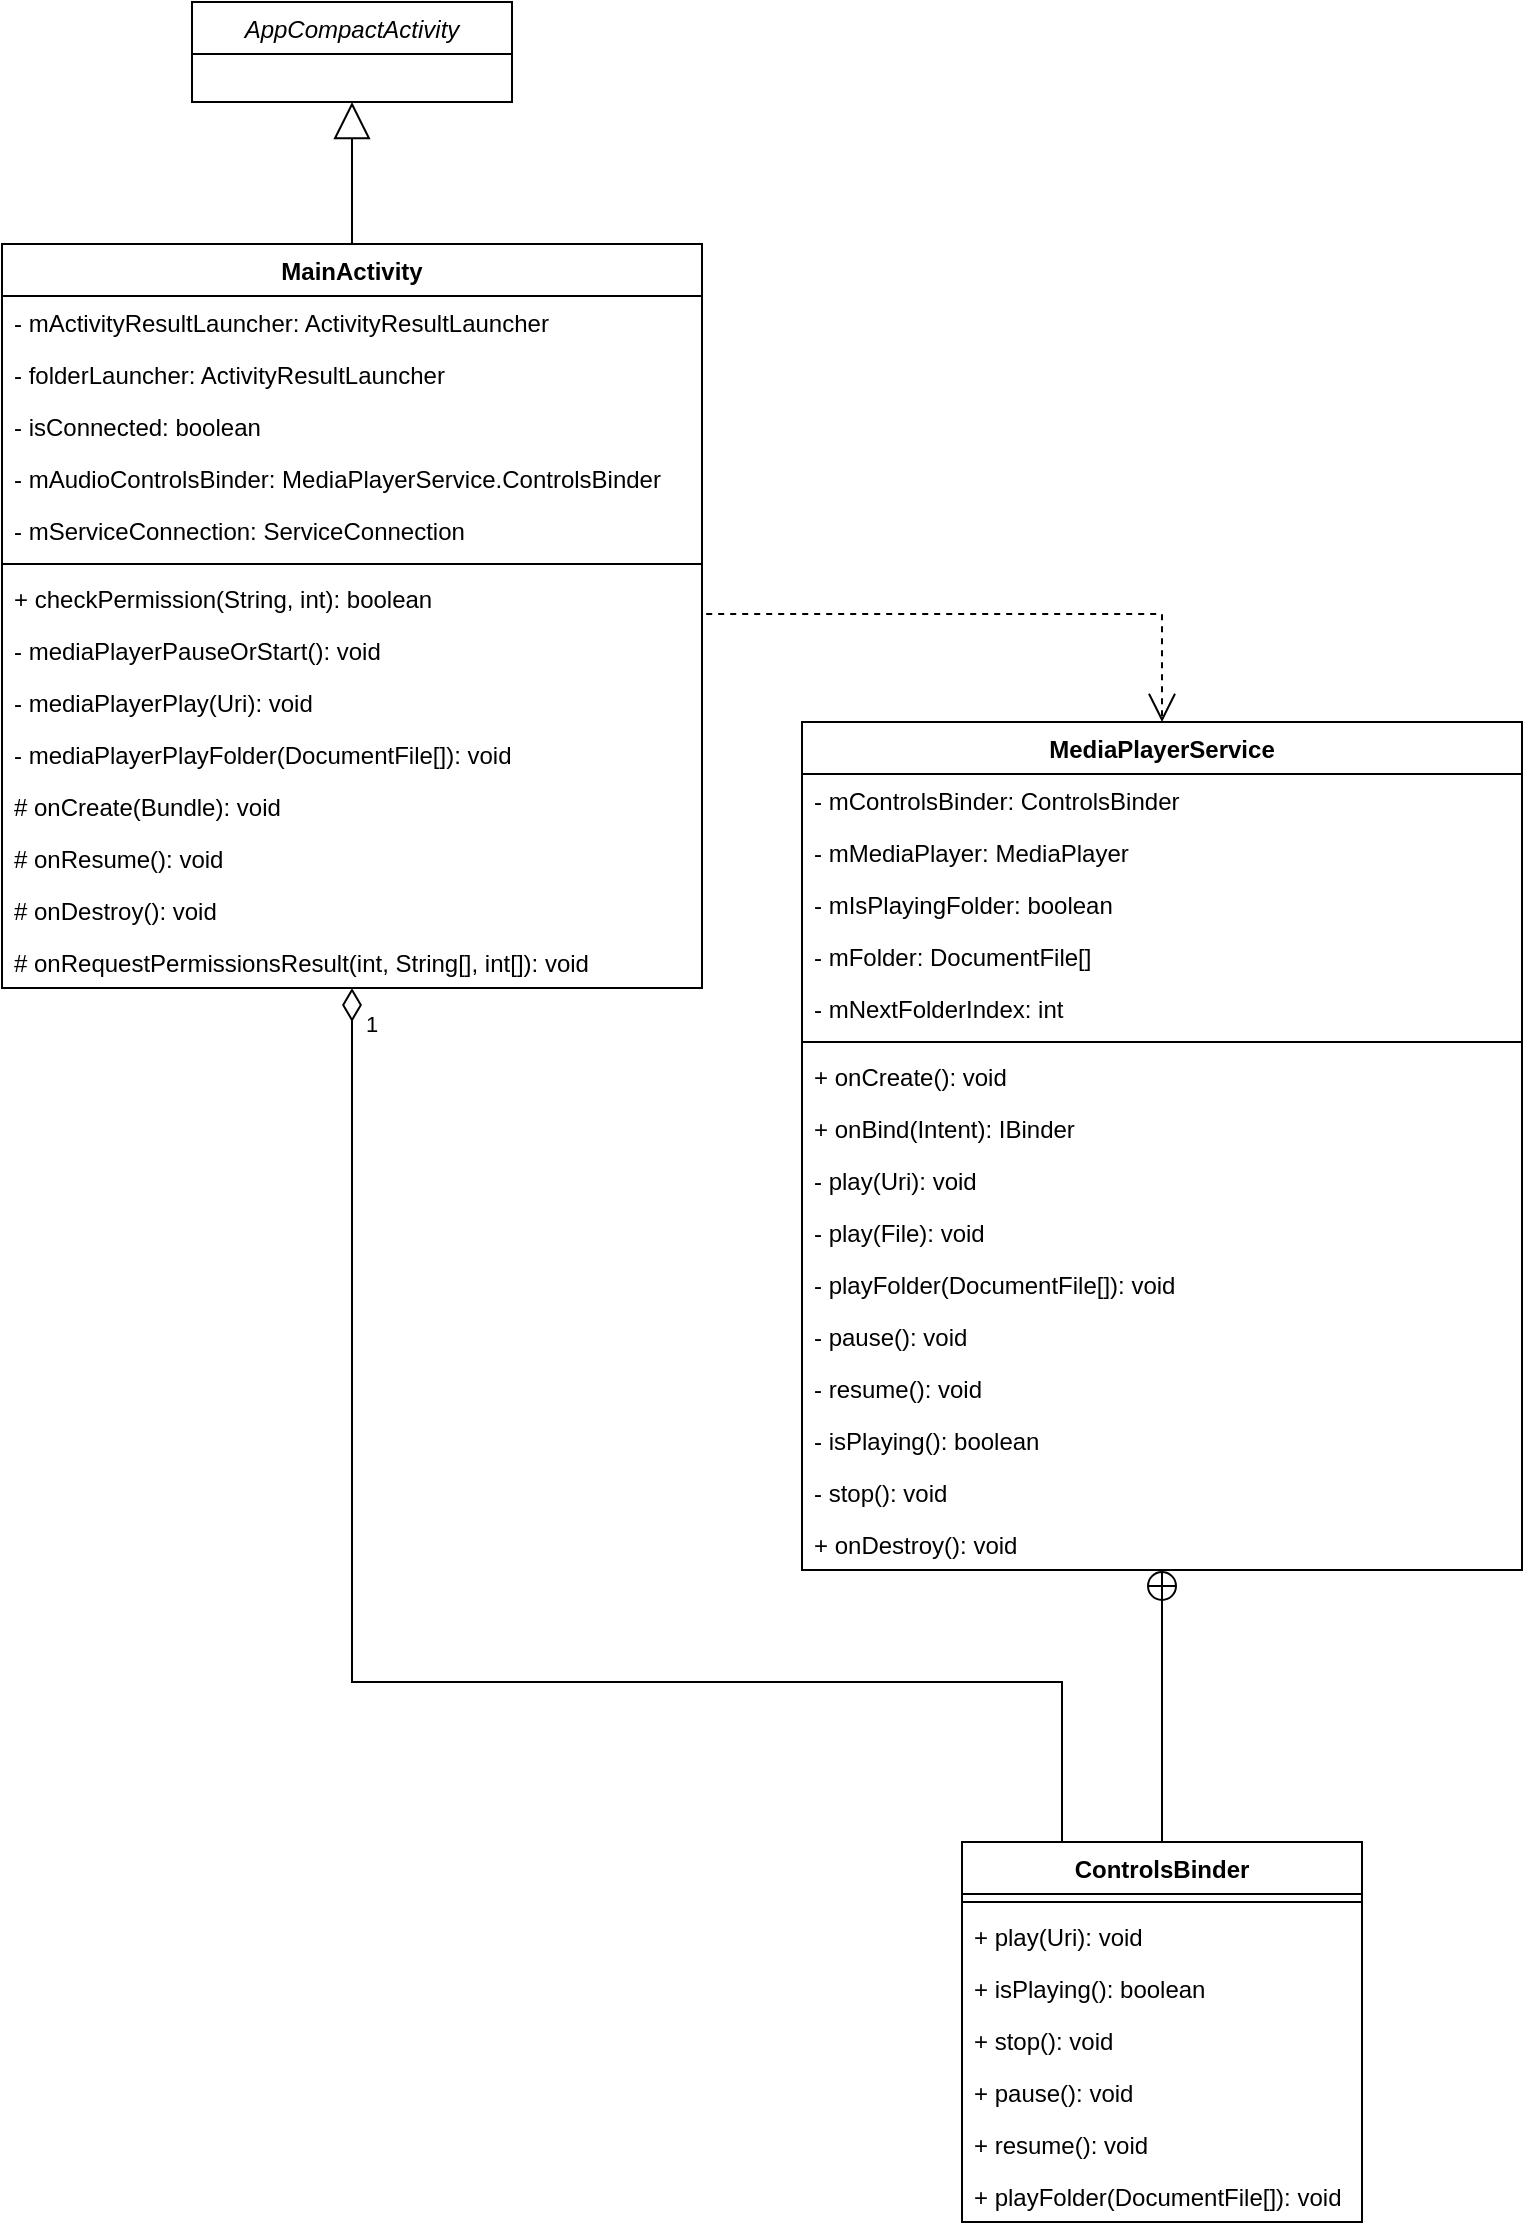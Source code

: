 <mxfile version="17.2.4" type="device"><diagram id="C5RBs43oDa-KdzZeNtuy" name="Page-1"><mxGraphModel dx="1422" dy="995" grid="1" gridSize="10" guides="1" tooltips="1" connect="1" arrows="1" fold="1" page="1" pageScale="1" pageWidth="827" pageHeight="1169" math="0" shadow="0"><root><mxCell id="WIyWlLk6GJQsqaUBKTNV-0"/><mxCell id="WIyWlLk6GJQsqaUBKTNV-1" parent="WIyWlLk6GJQsqaUBKTNV-0"/><mxCell id="zkfFHV4jXpPFQw0GAbJ--0" value="AppCompactActivity" style="swimlane;fontStyle=2;align=center;verticalAlign=top;childLayout=stackLayout;horizontal=1;startSize=26;horizontalStack=0;resizeParent=1;resizeLast=0;collapsible=1;marginBottom=0;rounded=0;shadow=0;strokeWidth=1;" parent="WIyWlLk6GJQsqaUBKTNV-1" vertex="1"><mxGeometry x="135" y="40" width="160" height="50" as="geometry"><mxRectangle x="230" y="140" width="160" height="26" as="alternateBounds"/></mxGeometry></mxCell><mxCell id="f43jgIE_6Io_MxgB3emV-0" value="MainActivity" style="swimlane;fontStyle=1;align=center;verticalAlign=top;childLayout=stackLayout;horizontal=1;startSize=26;horizontalStack=0;resizeParent=1;resizeParentMax=0;resizeLast=0;collapsible=1;marginBottom=0;" vertex="1" parent="WIyWlLk6GJQsqaUBKTNV-1"><mxGeometry x="40" y="161" width="350" height="372" as="geometry"/></mxCell><mxCell id="f43jgIE_6Io_MxgB3emV-1" value="- mActivityResultLauncher: ActivityResultLauncher" style="text;strokeColor=none;fillColor=none;align=left;verticalAlign=top;spacingLeft=4;spacingRight=4;overflow=hidden;rotatable=0;points=[[0,0.5],[1,0.5]];portConstraint=eastwest;" vertex="1" parent="f43jgIE_6Io_MxgB3emV-0"><mxGeometry y="26" width="350" height="26" as="geometry"/></mxCell><mxCell id="f43jgIE_6Io_MxgB3emV-4" value="- folderLauncher: ActivityResultLauncher" style="text;strokeColor=none;fillColor=none;align=left;verticalAlign=top;spacingLeft=4;spacingRight=4;overflow=hidden;rotatable=0;points=[[0,0.5],[1,0.5]];portConstraint=eastwest;" vertex="1" parent="f43jgIE_6Io_MxgB3emV-0"><mxGeometry y="52" width="350" height="26" as="geometry"/></mxCell><mxCell id="f43jgIE_6Io_MxgB3emV-6" value="- isConnected: boolean" style="text;strokeColor=none;fillColor=none;align=left;verticalAlign=top;spacingLeft=4;spacingRight=4;overflow=hidden;rotatable=0;points=[[0,0.5],[1,0.5]];portConstraint=eastwest;" vertex="1" parent="f43jgIE_6Io_MxgB3emV-0"><mxGeometry y="78" width="350" height="26" as="geometry"/></mxCell><mxCell id="f43jgIE_6Io_MxgB3emV-7" value="- mAudioControlsBinder: MediaPlayerService.ControlsBinder" style="text;strokeColor=none;fillColor=none;align=left;verticalAlign=top;spacingLeft=4;spacingRight=4;overflow=hidden;rotatable=0;points=[[0,0.5],[1,0.5]];portConstraint=eastwest;" vertex="1" parent="f43jgIE_6Io_MxgB3emV-0"><mxGeometry y="104" width="350" height="26" as="geometry"/></mxCell><mxCell id="f43jgIE_6Io_MxgB3emV-8" value="- mServiceConnection: ServiceConnection" style="text;strokeColor=none;fillColor=none;align=left;verticalAlign=top;spacingLeft=4;spacingRight=4;overflow=hidden;rotatable=0;points=[[0,0.5],[1,0.5]];portConstraint=eastwest;" vertex="1" parent="f43jgIE_6Io_MxgB3emV-0"><mxGeometry y="130" width="350" height="26" as="geometry"/></mxCell><mxCell id="f43jgIE_6Io_MxgB3emV-2" value="" style="line;strokeWidth=1;fillColor=none;align=left;verticalAlign=middle;spacingTop=-1;spacingLeft=3;spacingRight=3;rotatable=0;labelPosition=right;points=[];portConstraint=eastwest;" vertex="1" parent="f43jgIE_6Io_MxgB3emV-0"><mxGeometry y="156" width="350" height="8" as="geometry"/></mxCell><mxCell id="f43jgIE_6Io_MxgB3emV-3" value="+ checkPermission(String, int): boolean" style="text;strokeColor=none;fillColor=none;align=left;verticalAlign=top;spacingLeft=4;spacingRight=4;overflow=hidden;rotatable=0;points=[[0,0.5],[1,0.5]];portConstraint=eastwest;" vertex="1" parent="f43jgIE_6Io_MxgB3emV-0"><mxGeometry y="164" width="350" height="26" as="geometry"/></mxCell><mxCell id="f43jgIE_6Io_MxgB3emV-5" value="- mediaPlayerPauseOrStart(): void" style="text;strokeColor=none;fillColor=none;align=left;verticalAlign=top;spacingLeft=4;spacingRight=4;overflow=hidden;rotatable=0;points=[[0,0.5],[1,0.5]];portConstraint=eastwest;" vertex="1" parent="f43jgIE_6Io_MxgB3emV-0"><mxGeometry y="190" width="350" height="26" as="geometry"/></mxCell><mxCell id="f43jgIE_6Io_MxgB3emV-9" value="- mediaPlayerPlay(Uri): void" style="text;strokeColor=none;fillColor=none;align=left;verticalAlign=top;spacingLeft=4;spacingRight=4;overflow=hidden;rotatable=0;points=[[0,0.5],[1,0.5]];portConstraint=eastwest;" vertex="1" parent="f43jgIE_6Io_MxgB3emV-0"><mxGeometry y="216" width="350" height="26" as="geometry"/></mxCell><mxCell id="f43jgIE_6Io_MxgB3emV-10" value="- mediaPlayerPlayFolder(DocumentFile[]): void" style="text;strokeColor=none;fillColor=none;align=left;verticalAlign=top;spacingLeft=4;spacingRight=4;overflow=hidden;rotatable=0;points=[[0,0.5],[1,0.5]];portConstraint=eastwest;" vertex="1" parent="f43jgIE_6Io_MxgB3emV-0"><mxGeometry y="242" width="350" height="26" as="geometry"/></mxCell><mxCell id="f43jgIE_6Io_MxgB3emV-11" value="# onCreate(Bundle): void" style="text;strokeColor=none;fillColor=none;align=left;verticalAlign=top;spacingLeft=4;spacingRight=4;overflow=hidden;rotatable=0;points=[[0,0.5],[1,0.5]];portConstraint=eastwest;" vertex="1" parent="f43jgIE_6Io_MxgB3emV-0"><mxGeometry y="268" width="350" height="26" as="geometry"/></mxCell><mxCell id="f43jgIE_6Io_MxgB3emV-12" value="# onResume(): void" style="text;strokeColor=none;fillColor=none;align=left;verticalAlign=top;spacingLeft=4;spacingRight=4;overflow=hidden;rotatable=0;points=[[0,0.5],[1,0.5]];portConstraint=eastwest;" vertex="1" parent="f43jgIE_6Io_MxgB3emV-0"><mxGeometry y="294" width="350" height="26" as="geometry"/></mxCell><mxCell id="f43jgIE_6Io_MxgB3emV-13" value="# onDestroy(): void" style="text;strokeColor=none;fillColor=none;align=left;verticalAlign=top;spacingLeft=4;spacingRight=4;overflow=hidden;rotatable=0;points=[[0,0.5],[1,0.5]];portConstraint=eastwest;" vertex="1" parent="f43jgIE_6Io_MxgB3emV-0"><mxGeometry y="320" width="350" height="26" as="geometry"/></mxCell><mxCell id="f43jgIE_6Io_MxgB3emV-14" value="# onRequestPermissionsResult(int, String[], int[]): void" style="text;strokeColor=none;fillColor=none;align=left;verticalAlign=top;spacingLeft=4;spacingRight=4;overflow=hidden;rotatable=0;points=[[0,0.5],[1,0.5]];portConstraint=eastwest;" vertex="1" parent="f43jgIE_6Io_MxgB3emV-0"><mxGeometry y="346" width="350" height="26" as="geometry"/></mxCell><mxCell id="f43jgIE_6Io_MxgB3emV-32" value="" style="endArrow=block;endSize=16;endFill=0;html=1;rounded=0;exitX=0.5;exitY=0;exitDx=0;exitDy=0;entryX=0.5;entryY=1;entryDx=0;entryDy=0;" edge="1" parent="WIyWlLk6GJQsqaUBKTNV-1" source="f43jgIE_6Io_MxgB3emV-0" target="zkfFHV4jXpPFQw0GAbJ--0"><mxGeometry x="0.155" y="-45" width="160" relative="1" as="geometry"><mxPoint x="470" y="250" as="sourcePoint"/><mxPoint x="630" y="250" as="targetPoint"/><mxPoint as="offset"/></mxGeometry></mxCell><mxCell id="f43jgIE_6Io_MxgB3emV-36" value="MediaPlayerService" style="swimlane;fontStyle=1;align=center;verticalAlign=top;childLayout=stackLayout;horizontal=1;startSize=26;horizontalStack=0;resizeParent=1;resizeParentMax=0;resizeLast=0;collapsible=1;marginBottom=0;" vertex="1" parent="WIyWlLk6GJQsqaUBKTNV-1"><mxGeometry x="440" y="400" width="360" height="424" as="geometry"/></mxCell><mxCell id="f43jgIE_6Io_MxgB3emV-37" value="- mControlsBinder: ControlsBinder" style="text;strokeColor=none;fillColor=none;align=left;verticalAlign=top;spacingLeft=4;spacingRight=4;overflow=hidden;rotatable=0;points=[[0,0.5],[1,0.5]];portConstraint=eastwest;" vertex="1" parent="f43jgIE_6Io_MxgB3emV-36"><mxGeometry y="26" width="360" height="26" as="geometry"/></mxCell><mxCell id="f43jgIE_6Io_MxgB3emV-38" value="- mMediaPlayer: MediaPlayer" style="text;strokeColor=none;fillColor=none;align=left;verticalAlign=top;spacingLeft=4;spacingRight=4;overflow=hidden;rotatable=0;points=[[0,0.5],[1,0.5]];portConstraint=eastwest;" vertex="1" parent="f43jgIE_6Io_MxgB3emV-36"><mxGeometry y="52" width="360" height="26" as="geometry"/></mxCell><mxCell id="f43jgIE_6Io_MxgB3emV-39" value="- mIsPlayingFolder: boolean" style="text;strokeColor=none;fillColor=none;align=left;verticalAlign=top;spacingLeft=4;spacingRight=4;overflow=hidden;rotatable=0;points=[[0,0.5],[1,0.5]];portConstraint=eastwest;" vertex="1" parent="f43jgIE_6Io_MxgB3emV-36"><mxGeometry y="78" width="360" height="26" as="geometry"/></mxCell><mxCell id="f43jgIE_6Io_MxgB3emV-40" value="- mFolder: DocumentFile[]" style="text;strokeColor=none;fillColor=none;align=left;verticalAlign=top;spacingLeft=4;spacingRight=4;overflow=hidden;rotatable=0;points=[[0,0.5],[1,0.5]];portConstraint=eastwest;" vertex="1" parent="f43jgIE_6Io_MxgB3emV-36"><mxGeometry y="104" width="360" height="26" as="geometry"/></mxCell><mxCell id="f43jgIE_6Io_MxgB3emV-41" value="- mNextFolderIndex: int" style="text;strokeColor=none;fillColor=none;align=left;verticalAlign=top;spacingLeft=4;spacingRight=4;overflow=hidden;rotatable=0;points=[[0,0.5],[1,0.5]];portConstraint=eastwest;" vertex="1" parent="f43jgIE_6Io_MxgB3emV-36"><mxGeometry y="130" width="360" height="26" as="geometry"/></mxCell><mxCell id="f43jgIE_6Io_MxgB3emV-42" value="" style="line;strokeWidth=1;fillColor=none;align=left;verticalAlign=middle;spacingTop=-1;spacingLeft=3;spacingRight=3;rotatable=0;labelPosition=right;points=[];portConstraint=eastwest;" vertex="1" parent="f43jgIE_6Io_MxgB3emV-36"><mxGeometry y="156" width="360" height="8" as="geometry"/></mxCell><mxCell id="f43jgIE_6Io_MxgB3emV-47" value="+ onCreate(): void" style="text;strokeColor=none;fillColor=none;align=left;verticalAlign=top;spacingLeft=4;spacingRight=4;overflow=hidden;rotatable=0;points=[[0,0.5],[1,0.5]];portConstraint=eastwest;" vertex="1" parent="f43jgIE_6Io_MxgB3emV-36"><mxGeometry y="164" width="360" height="26" as="geometry"/></mxCell><mxCell id="f43jgIE_6Io_MxgB3emV-48" value="+ onBind(Intent): IBinder" style="text;strokeColor=none;fillColor=none;align=left;verticalAlign=top;spacingLeft=4;spacingRight=4;overflow=hidden;rotatable=0;points=[[0,0.5],[1,0.5]];portConstraint=eastwest;" vertex="1" parent="f43jgIE_6Io_MxgB3emV-36"><mxGeometry y="190" width="360" height="26" as="geometry"/></mxCell><mxCell id="f43jgIE_6Io_MxgB3emV-45" value="- play(Uri): void" style="text;strokeColor=none;fillColor=none;align=left;verticalAlign=top;spacingLeft=4;spacingRight=4;overflow=hidden;rotatable=0;points=[[0,0.5],[1,0.5]];portConstraint=eastwest;" vertex="1" parent="f43jgIE_6Io_MxgB3emV-36"><mxGeometry y="216" width="360" height="26" as="geometry"/></mxCell><mxCell id="f43jgIE_6Io_MxgB3emV-46" value="- play(File): void" style="text;strokeColor=none;fillColor=none;align=left;verticalAlign=top;spacingLeft=4;spacingRight=4;overflow=hidden;rotatable=0;points=[[0,0.5],[1,0.5]];portConstraint=eastwest;" vertex="1" parent="f43jgIE_6Io_MxgB3emV-36"><mxGeometry y="242" width="360" height="26" as="geometry"/></mxCell><mxCell id="f43jgIE_6Io_MxgB3emV-52" value="- playFolder(DocumentFile[]): void" style="text;strokeColor=none;fillColor=none;align=left;verticalAlign=top;spacingLeft=4;spacingRight=4;overflow=hidden;rotatable=0;points=[[0,0.5],[1,0.5]];portConstraint=eastwest;" vertex="1" parent="f43jgIE_6Io_MxgB3emV-36"><mxGeometry y="268" width="360" height="26" as="geometry"/></mxCell><mxCell id="f43jgIE_6Io_MxgB3emV-49" value="- pause(): void" style="text;strokeColor=none;fillColor=none;align=left;verticalAlign=top;spacingLeft=4;spacingRight=4;overflow=hidden;rotatable=0;points=[[0,0.5],[1,0.5]];portConstraint=eastwest;" vertex="1" parent="f43jgIE_6Io_MxgB3emV-36"><mxGeometry y="294" width="360" height="26" as="geometry"/></mxCell><mxCell id="f43jgIE_6Io_MxgB3emV-50" value="- resume(): void" style="text;strokeColor=none;fillColor=none;align=left;verticalAlign=top;spacingLeft=4;spacingRight=4;overflow=hidden;rotatable=0;points=[[0,0.5],[1,0.5]];portConstraint=eastwest;" vertex="1" parent="f43jgIE_6Io_MxgB3emV-36"><mxGeometry y="320" width="360" height="26" as="geometry"/></mxCell><mxCell id="f43jgIE_6Io_MxgB3emV-53" value="- isPlaying(): boolean" style="text;strokeColor=none;fillColor=none;align=left;verticalAlign=top;spacingLeft=4;spacingRight=4;overflow=hidden;rotatable=0;points=[[0,0.5],[1,0.5]];portConstraint=eastwest;" vertex="1" parent="f43jgIE_6Io_MxgB3emV-36"><mxGeometry y="346" width="360" height="26" as="geometry"/></mxCell><mxCell id="f43jgIE_6Io_MxgB3emV-54" value="- stop(): void" style="text;strokeColor=none;fillColor=none;align=left;verticalAlign=top;spacingLeft=4;spacingRight=4;overflow=hidden;rotatable=0;points=[[0,0.5],[1,0.5]];portConstraint=eastwest;" vertex="1" parent="f43jgIE_6Io_MxgB3emV-36"><mxGeometry y="372" width="360" height="26" as="geometry"/></mxCell><mxCell id="f43jgIE_6Io_MxgB3emV-55" value="+ onDestroy(): void" style="text;strokeColor=none;fillColor=none;align=left;verticalAlign=top;spacingLeft=4;spacingRight=4;overflow=hidden;rotatable=0;points=[[0,0.5],[1,0.5]];portConstraint=eastwest;" vertex="1" parent="f43jgIE_6Io_MxgB3emV-36"><mxGeometry y="398" width="360" height="26" as="geometry"/></mxCell><mxCell id="f43jgIE_6Io_MxgB3emV-60" value="ControlsBinder" style="swimlane;fontStyle=1;align=center;verticalAlign=top;childLayout=stackLayout;horizontal=1;startSize=26;horizontalStack=0;resizeParent=1;resizeParentMax=0;resizeLast=0;collapsible=1;marginBottom=0;" vertex="1" parent="WIyWlLk6GJQsqaUBKTNV-1"><mxGeometry x="520" y="960" width="200" height="190" as="geometry"/></mxCell><mxCell id="f43jgIE_6Io_MxgB3emV-62" value="" style="line;strokeWidth=1;fillColor=none;align=left;verticalAlign=middle;spacingTop=-1;spacingLeft=3;spacingRight=3;rotatable=0;labelPosition=right;points=[];portConstraint=eastwest;" vertex="1" parent="f43jgIE_6Io_MxgB3emV-60"><mxGeometry y="26" width="200" height="8" as="geometry"/></mxCell><mxCell id="f43jgIE_6Io_MxgB3emV-63" value="+ play(Uri): void" style="text;strokeColor=none;fillColor=none;align=left;verticalAlign=top;spacingLeft=4;spacingRight=4;overflow=hidden;rotatable=0;points=[[0,0.5],[1,0.5]];portConstraint=eastwest;" vertex="1" parent="f43jgIE_6Io_MxgB3emV-60"><mxGeometry y="34" width="200" height="26" as="geometry"/></mxCell><mxCell id="f43jgIE_6Io_MxgB3emV-65" value="+ isPlaying(): boolean" style="text;strokeColor=none;fillColor=none;align=left;verticalAlign=top;spacingLeft=4;spacingRight=4;overflow=hidden;rotatable=0;points=[[0,0.5],[1,0.5]];portConstraint=eastwest;" vertex="1" parent="f43jgIE_6Io_MxgB3emV-60"><mxGeometry y="60" width="200" height="26" as="geometry"/></mxCell><mxCell id="f43jgIE_6Io_MxgB3emV-69" value="+ stop(): void" style="text;strokeColor=none;fillColor=none;align=left;verticalAlign=top;spacingLeft=4;spacingRight=4;overflow=hidden;rotatable=0;points=[[0,0.5],[1,0.5]];portConstraint=eastwest;" vertex="1" parent="f43jgIE_6Io_MxgB3emV-60"><mxGeometry y="86" width="200" height="26" as="geometry"/></mxCell><mxCell id="f43jgIE_6Io_MxgB3emV-70" value="+ pause(): void" style="text;strokeColor=none;fillColor=none;align=left;verticalAlign=top;spacingLeft=4;spacingRight=4;overflow=hidden;rotatable=0;points=[[0,0.5],[1,0.5]];portConstraint=eastwest;" vertex="1" parent="f43jgIE_6Io_MxgB3emV-60"><mxGeometry y="112" width="200" height="26" as="geometry"/></mxCell><mxCell id="f43jgIE_6Io_MxgB3emV-71" value="+ resume(): void" style="text;strokeColor=none;fillColor=none;align=left;verticalAlign=top;spacingLeft=4;spacingRight=4;overflow=hidden;rotatable=0;points=[[0,0.5],[1,0.5]];portConstraint=eastwest;" vertex="1" parent="f43jgIE_6Io_MxgB3emV-60"><mxGeometry y="138" width="200" height="26" as="geometry"/></mxCell><mxCell id="f43jgIE_6Io_MxgB3emV-73" value="+ playFolder(DocumentFile[]): void" style="text;strokeColor=none;fillColor=none;align=left;verticalAlign=top;spacingLeft=4;spacingRight=4;overflow=hidden;rotatable=0;points=[[0,0.5],[1,0.5]];portConstraint=eastwest;" vertex="1" parent="f43jgIE_6Io_MxgB3emV-60"><mxGeometry y="164" width="200" height="26" as="geometry"/></mxCell><mxCell id="f43jgIE_6Io_MxgB3emV-64" value="" style="endArrow=none;startArrow=circlePlus;endFill=0;startFill=0;endSize=8;html=1;rounded=0;entryX=0.5;entryY=0;entryDx=0;entryDy=0;" edge="1" parent="WIyWlLk6GJQsqaUBKTNV-1" source="f43jgIE_6Io_MxgB3emV-55" target="f43jgIE_6Io_MxgB3emV-60"><mxGeometry width="160" relative="1" as="geometry"><mxPoint x="580" y="930" as="sourcePoint"/><mxPoint x="740" y="930" as="targetPoint"/></mxGeometry></mxCell><mxCell id="f43jgIE_6Io_MxgB3emV-72" value="1" style="endArrow=none;html=1;endSize=12;startArrow=diamondThin;startSize=14;startFill=0;edgeStyle=orthogonalEdgeStyle;align=left;verticalAlign=bottom;rounded=0;entryX=0.25;entryY=0;entryDx=0;entryDy=0;endFill=0;targetPerimeterSpacing=0;" edge="1" parent="WIyWlLk6GJQsqaUBKTNV-1" source="f43jgIE_6Io_MxgB3emV-0" target="f43jgIE_6Io_MxgB3emV-60"><mxGeometry x="-0.931" y="5" relative="1" as="geometry"><mxPoint x="230" y="690" as="sourcePoint"/><mxPoint x="535" y="760" as="targetPoint"/><Array as="points"><mxPoint x="215" y="880"/><mxPoint x="570" y="880"/></Array><mxPoint as="offset"/></mxGeometry></mxCell><mxCell id="f43jgIE_6Io_MxgB3emV-77" value="" style="endArrow=open;endSize=12;dashed=1;html=1;rounded=0;exitX=1.006;exitY=0.808;exitDx=0;exitDy=0;exitPerimeter=0;entryX=0.5;entryY=0;entryDx=0;entryDy=0;" edge="1" parent="WIyWlLk6GJQsqaUBKTNV-1" source="f43jgIE_6Io_MxgB3emV-3" target="f43jgIE_6Io_MxgB3emV-36"><mxGeometry x="-0.125" y="80" width="160" relative="1" as="geometry"><mxPoint x="510" y="220" as="sourcePoint"/><mxPoint x="670" y="220" as="targetPoint"/><Array as="points"><mxPoint x="620" y="346"/></Array><mxPoint as="offset"/></mxGeometry></mxCell></root></mxGraphModel></diagram></mxfile>